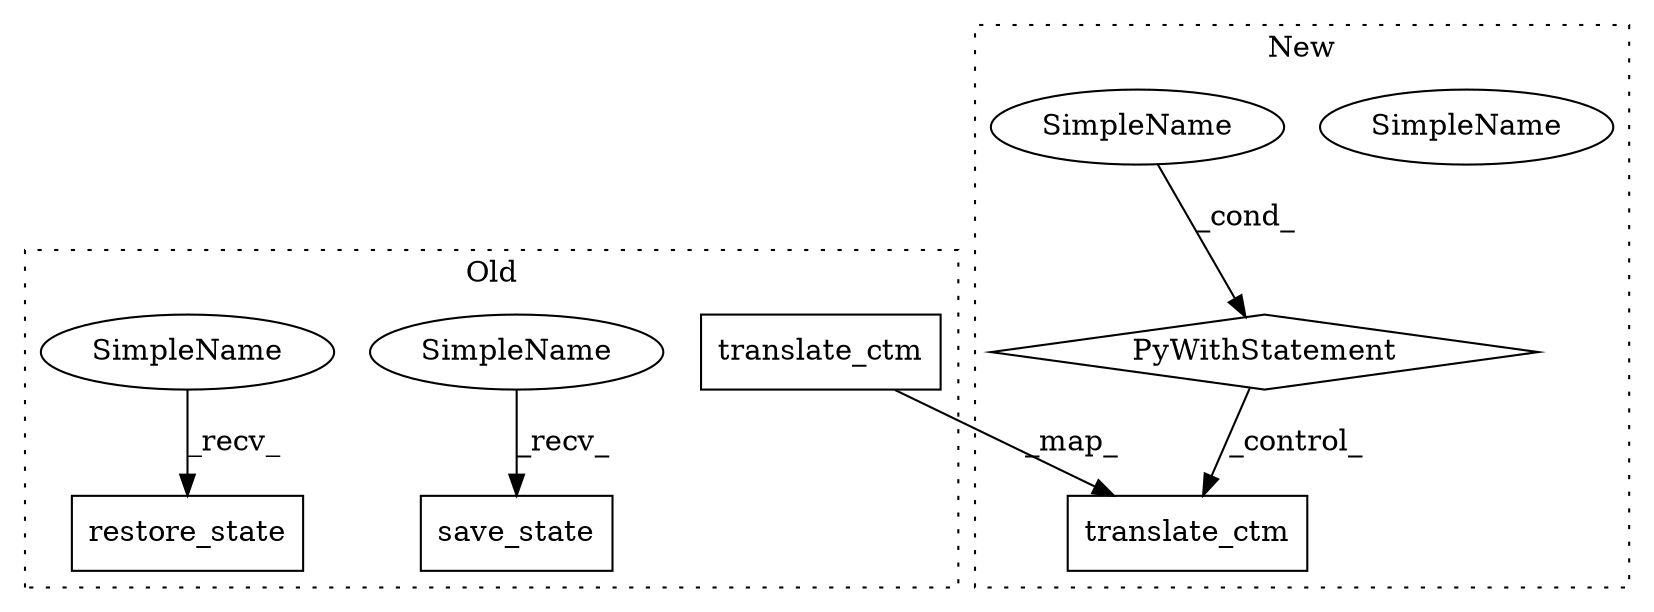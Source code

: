 digraph G {
subgraph cluster0 {
1 [label="translate_ctm" a="32" s="874,901" l="14,1" shape="box"];
3 [label="save_state" a="32" s="851" l="12" shape="box"];
6 [label="restore_state" a="32" s="981" l="15" shape="box"];
7 [label="SimpleName" a="42" s="848" l="2" shape="ellipse"];
8 [label="SimpleName" a="42" s="978" l="2" shape="ellipse"];
label = "Old";
style="dotted";
}
subgraph cluster1 {
2 [label="translate_ctm" a="32" s="895,922" l="14,1" shape="box"];
4 [label="SimpleName" a="42" s="880" l="2" shape="ellipse"];
5 [label="PyWithStatement" a="104" s="870,882" l="10,2" shape="diamond"];
9 [label="SimpleName" a="42" s="880" l="2" shape="ellipse"];
label = "New";
style="dotted";
}
1 -> 2 [label="_map_"];
5 -> 2 [label="_control_"];
7 -> 3 [label="_recv_"];
8 -> 6 [label="_recv_"];
9 -> 5 [label="_cond_"];
}